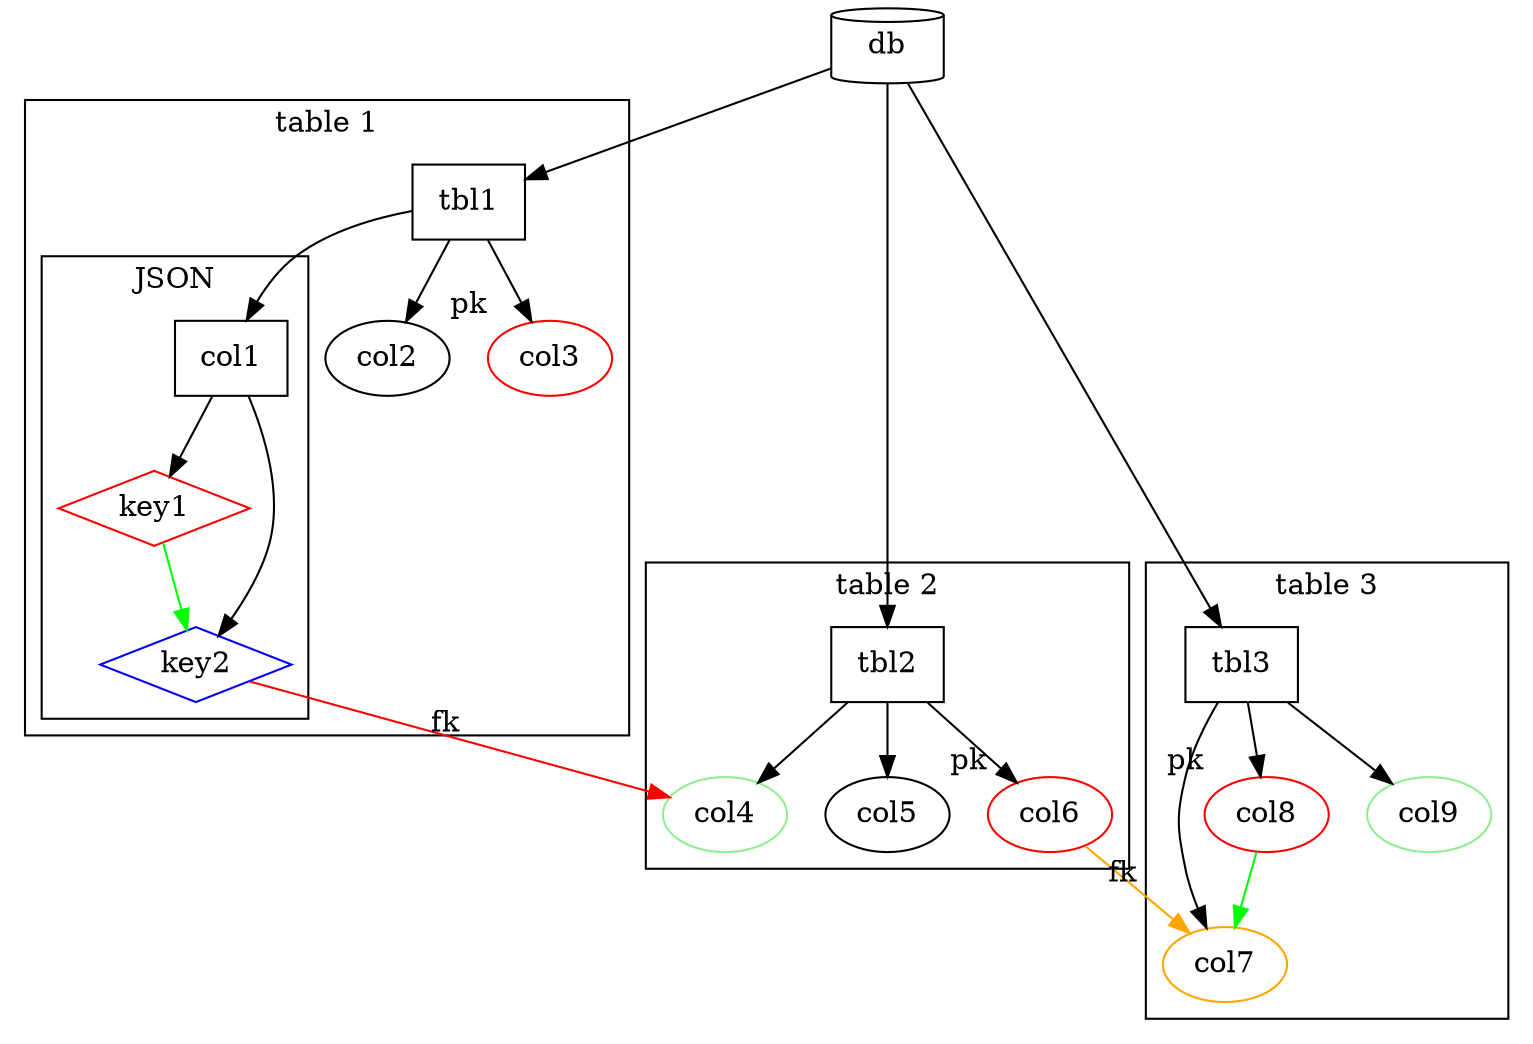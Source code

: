 strict digraph example {
    db [shape=cylinder]
    tbl1 [shape=box]
    tbl2 [shape=box]
    tbl3 [shape=box]
    col1 [shape=box]
    col2 [shape=oval]
    col3 [shape=oval, xlabel=pk, color=red]
    col4 [shape=oval, color=lightgreen]
    col5 [shape=oval]
    col6 [shape=oval, xlabel=pk, color=red]
    col7 [shape=oval, color=orange]
    col8 [shape=oval, xlabel=pk, color=red]
    col9 [shape=oval, color=lightgreen]
    key1 [shape=diamond, color=red]
    key2 [shape=diamond, color=blue]

    db -> tbl1
    db -> tbl2
    db -> tbl3

    subgraph cluster_table_1 {
        label = "table 1"
        tbl1 -> col1
        tbl1 -> col2
        tbl1 -> col3
        subgraph cluster_json {
            label = "JSON"
            col1 -> key1
            col1 -> key2
        }
    }


    subgraph cluster_table_2 {
        label = "table 2"
        tbl2 -> col4
        tbl2 -> col5
        tbl2 -> col6
    }

    subgraph cluster_table_3 {
        label = "table 3"
        tbl3 -> col7
        tbl3 -> col8
        tbl3 -> col9
    }

    key1 -> key2 [color=green]
    key2 -> col4 [color=red, xlabel=fk]
    col6 -> col7 [color=orange, xlabel=fk]
    col8 -> col7 [color=green]
}
